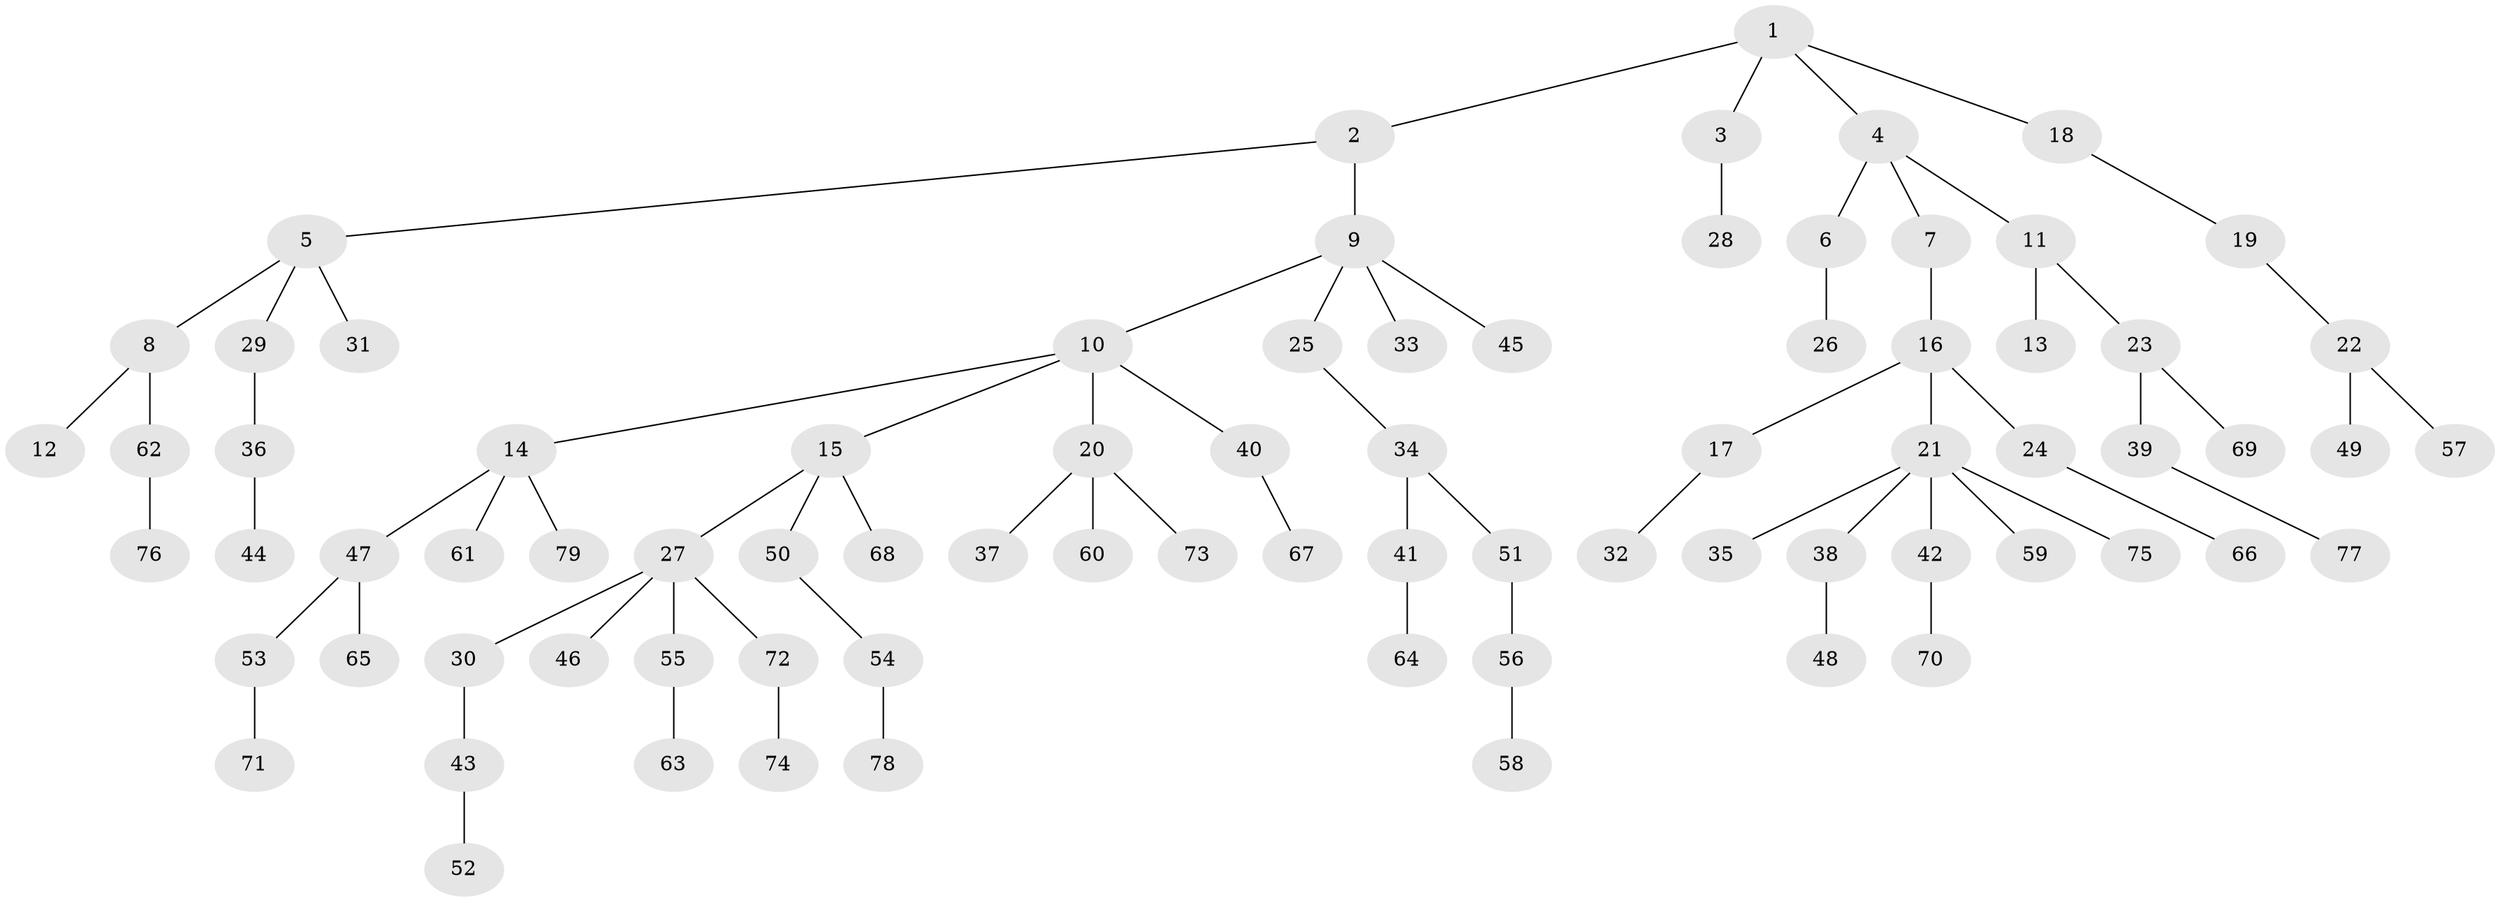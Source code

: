 // Generated by graph-tools (version 1.1) at 2025/26/03/09/25 03:26:33]
// undirected, 79 vertices, 78 edges
graph export_dot {
graph [start="1"]
  node [color=gray90,style=filled];
  1;
  2;
  3;
  4;
  5;
  6;
  7;
  8;
  9;
  10;
  11;
  12;
  13;
  14;
  15;
  16;
  17;
  18;
  19;
  20;
  21;
  22;
  23;
  24;
  25;
  26;
  27;
  28;
  29;
  30;
  31;
  32;
  33;
  34;
  35;
  36;
  37;
  38;
  39;
  40;
  41;
  42;
  43;
  44;
  45;
  46;
  47;
  48;
  49;
  50;
  51;
  52;
  53;
  54;
  55;
  56;
  57;
  58;
  59;
  60;
  61;
  62;
  63;
  64;
  65;
  66;
  67;
  68;
  69;
  70;
  71;
  72;
  73;
  74;
  75;
  76;
  77;
  78;
  79;
  1 -- 2;
  1 -- 3;
  1 -- 4;
  1 -- 18;
  2 -- 5;
  2 -- 9;
  3 -- 28;
  4 -- 6;
  4 -- 7;
  4 -- 11;
  5 -- 8;
  5 -- 29;
  5 -- 31;
  6 -- 26;
  7 -- 16;
  8 -- 12;
  8 -- 62;
  9 -- 10;
  9 -- 25;
  9 -- 33;
  9 -- 45;
  10 -- 14;
  10 -- 15;
  10 -- 20;
  10 -- 40;
  11 -- 13;
  11 -- 23;
  14 -- 47;
  14 -- 61;
  14 -- 79;
  15 -- 27;
  15 -- 50;
  15 -- 68;
  16 -- 17;
  16 -- 21;
  16 -- 24;
  17 -- 32;
  18 -- 19;
  19 -- 22;
  20 -- 37;
  20 -- 60;
  20 -- 73;
  21 -- 35;
  21 -- 38;
  21 -- 42;
  21 -- 59;
  21 -- 75;
  22 -- 49;
  22 -- 57;
  23 -- 39;
  23 -- 69;
  24 -- 66;
  25 -- 34;
  27 -- 30;
  27 -- 46;
  27 -- 55;
  27 -- 72;
  29 -- 36;
  30 -- 43;
  34 -- 41;
  34 -- 51;
  36 -- 44;
  38 -- 48;
  39 -- 77;
  40 -- 67;
  41 -- 64;
  42 -- 70;
  43 -- 52;
  47 -- 53;
  47 -- 65;
  50 -- 54;
  51 -- 56;
  53 -- 71;
  54 -- 78;
  55 -- 63;
  56 -- 58;
  62 -- 76;
  72 -- 74;
}
